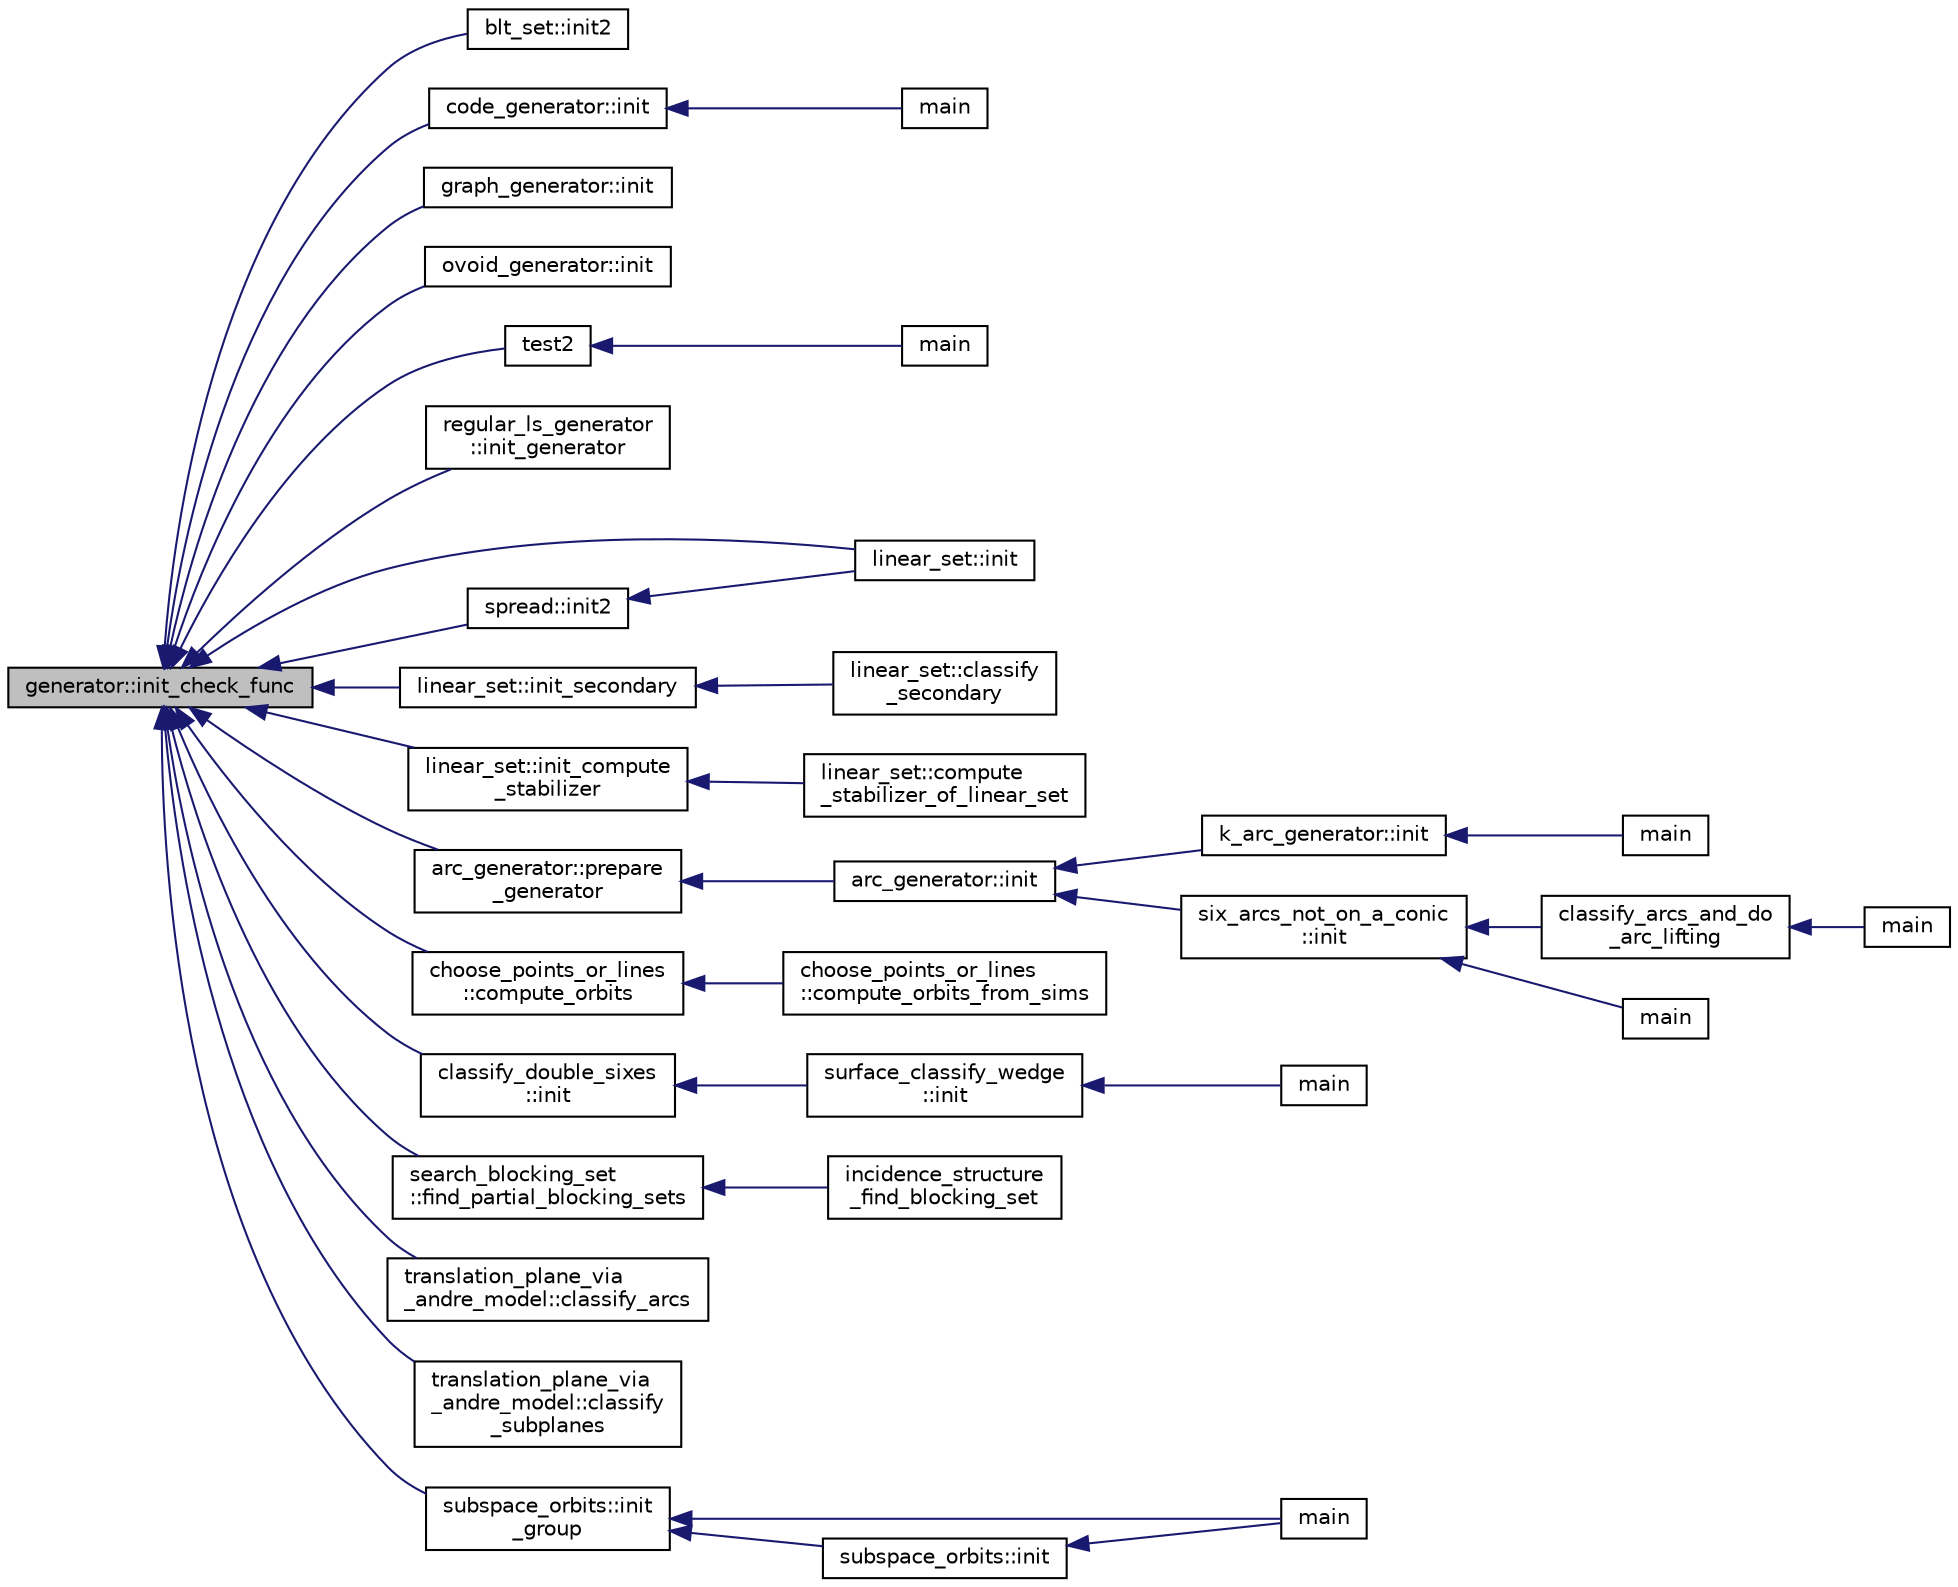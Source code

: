 digraph "generator::init_check_func"
{
  edge [fontname="Helvetica",fontsize="10",labelfontname="Helvetica",labelfontsize="10"];
  node [fontname="Helvetica",fontsize="10",shape=record];
  rankdir="LR";
  Node9888 [label="generator::init_check_func",height=0.2,width=0.4,color="black", fillcolor="grey75", style="filled", fontcolor="black"];
  Node9888 -> Node9889 [dir="back",color="midnightblue",fontsize="10",style="solid",fontname="Helvetica"];
  Node9889 [label="blt_set::init2",height=0.2,width=0.4,color="black", fillcolor="white", style="filled",URL="$d1/d3d/classblt__set.html#a3f1204faeab71c253039beffa3e6ee76"];
  Node9888 -> Node9890 [dir="back",color="midnightblue",fontsize="10",style="solid",fontname="Helvetica"];
  Node9890 [label="code_generator::init",height=0.2,width=0.4,color="black", fillcolor="white", style="filled",URL="$db/d37/classcode__generator.html#acfaa1e8badf6f30255203f499b130af8"];
  Node9890 -> Node9891 [dir="back",color="midnightblue",fontsize="10",style="solid",fontname="Helvetica"];
  Node9891 [label="main",height=0.2,width=0.4,color="black", fillcolor="white", style="filled",URL="$d4/d4f/codes_8_c.html#a217dbf8b442f20279ea00b898af96f52"];
  Node9888 -> Node9892 [dir="back",color="midnightblue",fontsize="10",style="solid",fontname="Helvetica"];
  Node9892 [label="graph_generator::init",height=0.2,width=0.4,color="black", fillcolor="white", style="filled",URL="$d9/d91/classgraph__generator.html#acd2ec07214d869173eb1c9ffb3ec0312"];
  Node9888 -> Node9893 [dir="back",color="midnightblue",fontsize="10",style="solid",fontname="Helvetica"];
  Node9893 [label="ovoid_generator::init",height=0.2,width=0.4,color="black", fillcolor="white", style="filled",URL="$d3/daf/classovoid__generator.html#a44d90a4751554076f432f35089a964c2"];
  Node9888 -> Node9894 [dir="back",color="midnightblue",fontsize="10",style="solid",fontname="Helvetica"];
  Node9894 [label="test2",height=0.2,width=0.4,color="black", fillcolor="white", style="filled",URL="$d9/db0/factor__space_8_c.html#a39d73a812e5fd8f1bc111e948368cb10"];
  Node9894 -> Node9895 [dir="back",color="midnightblue",fontsize="10",style="solid",fontname="Helvetica"];
  Node9895 [label="main",height=0.2,width=0.4,color="black", fillcolor="white", style="filled",URL="$d9/db0/factor__space_8_c.html#a3c04138a5bfe5d72780bb7e82a18e627"];
  Node9888 -> Node9896 [dir="back",color="midnightblue",fontsize="10",style="solid",fontname="Helvetica"];
  Node9896 [label="regular_ls_generator\l::init_generator",height=0.2,width=0.4,color="black", fillcolor="white", style="filled",URL="$d2/dd8/classregular__ls__generator.html#ad2d853778456c12a007b975c38f60ab3"];
  Node9888 -> Node9897 [dir="back",color="midnightblue",fontsize="10",style="solid",fontname="Helvetica"];
  Node9897 [label="linear_set::init",height=0.2,width=0.4,color="black", fillcolor="white", style="filled",URL="$dd/d86/classlinear__set.html#a7ab24e84423749047d5465cb15505475"];
  Node9888 -> Node9898 [dir="back",color="midnightblue",fontsize="10",style="solid",fontname="Helvetica"];
  Node9898 [label="linear_set::init_secondary",height=0.2,width=0.4,color="black", fillcolor="white", style="filled",URL="$dd/d86/classlinear__set.html#a7bf8cd7805559b5762921687a7c1ed97"];
  Node9898 -> Node9899 [dir="back",color="midnightblue",fontsize="10",style="solid",fontname="Helvetica"];
  Node9899 [label="linear_set::classify\l_secondary",height=0.2,width=0.4,color="black", fillcolor="white", style="filled",URL="$dd/d86/classlinear__set.html#a5d7659de855e20e2fa8e41e7aedcb1fc"];
  Node9888 -> Node9900 [dir="back",color="midnightblue",fontsize="10",style="solid",fontname="Helvetica"];
  Node9900 [label="linear_set::init_compute\l_stabilizer",height=0.2,width=0.4,color="black", fillcolor="white", style="filled",URL="$dd/d86/classlinear__set.html#a0cc3eaec1896fdc977b62e94623b055b"];
  Node9900 -> Node9901 [dir="back",color="midnightblue",fontsize="10",style="solid",fontname="Helvetica"];
  Node9901 [label="linear_set::compute\l_stabilizer_of_linear_set",height=0.2,width=0.4,color="black", fillcolor="white", style="filled",URL="$dd/d86/classlinear__set.html#a098a133edfbaae0fd347a69c50bdbee2"];
  Node9888 -> Node9902 [dir="back",color="midnightblue",fontsize="10",style="solid",fontname="Helvetica"];
  Node9902 [label="arc_generator::prepare\l_generator",height=0.2,width=0.4,color="black", fillcolor="white", style="filled",URL="$d4/d21/classarc__generator.html#ae175493a687aa4780d6444d445a46db3"];
  Node9902 -> Node9903 [dir="back",color="midnightblue",fontsize="10",style="solid",fontname="Helvetica"];
  Node9903 [label="arc_generator::init",height=0.2,width=0.4,color="black", fillcolor="white", style="filled",URL="$d4/d21/classarc__generator.html#ae614e18e9c641d67069fa27d48245cde"];
  Node9903 -> Node9904 [dir="back",color="midnightblue",fontsize="10",style="solid",fontname="Helvetica"];
  Node9904 [label="k_arc_generator::init",height=0.2,width=0.4,color="black", fillcolor="white", style="filled",URL="$d6/dd8/classk__arc__generator.html#a6036d9f52ede9f8ca681505626b5361d"];
  Node9904 -> Node9905 [dir="back",color="midnightblue",fontsize="10",style="solid",fontname="Helvetica"];
  Node9905 [label="main",height=0.2,width=0.4,color="black", fillcolor="white", style="filled",URL="$d6/d01/k__arc__generator__main_8_c.html#a217dbf8b442f20279ea00b898af96f52"];
  Node9903 -> Node9906 [dir="back",color="midnightblue",fontsize="10",style="solid",fontname="Helvetica"];
  Node9906 [label="six_arcs_not_on_a_conic\l::init",height=0.2,width=0.4,color="black", fillcolor="white", style="filled",URL="$d8/de6/classsix__arcs__not__on__a__conic.html#a7a4d5cf8a098488729934cfa8a70944a"];
  Node9906 -> Node9907 [dir="back",color="midnightblue",fontsize="10",style="solid",fontname="Helvetica"];
  Node9907 [label="classify_arcs_and_do\l_arc_lifting",height=0.2,width=0.4,color="black", fillcolor="white", style="filled",URL="$d6/dc3/arc__lifting__main_8_c.html#afdd7be16f16b8c71e9a72fe5f6a0b59c"];
  Node9907 -> Node9908 [dir="back",color="midnightblue",fontsize="10",style="solid",fontname="Helvetica"];
  Node9908 [label="main",height=0.2,width=0.4,color="black", fillcolor="white", style="filled",URL="$d6/dc3/arc__lifting__main_8_c.html#a217dbf8b442f20279ea00b898af96f52"];
  Node9906 -> Node9909 [dir="back",color="midnightblue",fontsize="10",style="solid",fontname="Helvetica"];
  Node9909 [label="main",height=0.2,width=0.4,color="black", fillcolor="white", style="filled",URL="$d2/dfa/create__surface__main_8_c.html#a217dbf8b442f20279ea00b898af96f52"];
  Node9888 -> Node9910 [dir="back",color="midnightblue",fontsize="10",style="solid",fontname="Helvetica"];
  Node9910 [label="choose_points_or_lines\l::compute_orbits",height=0.2,width=0.4,color="black", fillcolor="white", style="filled",URL="$d6/d75/classchoose__points__or__lines.html#adc353e2d41dc8a39563322c8cdd85f61"];
  Node9910 -> Node9911 [dir="back",color="midnightblue",fontsize="10",style="solid",fontname="Helvetica"];
  Node9911 [label="choose_points_or_lines\l::compute_orbits_from_sims",height=0.2,width=0.4,color="black", fillcolor="white", style="filled",URL="$d6/d75/classchoose__points__or__lines.html#a4fcac2dadf459d7c75187a00a4bd64aa"];
  Node9888 -> Node9912 [dir="back",color="midnightblue",fontsize="10",style="solid",fontname="Helvetica"];
  Node9912 [label="classify_double_sixes\l::init",height=0.2,width=0.4,color="black", fillcolor="white", style="filled",URL="$dd/d23/classclassify__double__sixes.html#a8c5c41d5124b35379d626480ff225f7b"];
  Node9912 -> Node9913 [dir="back",color="midnightblue",fontsize="10",style="solid",fontname="Helvetica"];
  Node9913 [label="surface_classify_wedge\l::init",height=0.2,width=0.4,color="black", fillcolor="white", style="filled",URL="$d7/d5c/classsurface__classify__wedge.html#a43302106663b307aa8274a5112a7010a"];
  Node9913 -> Node9914 [dir="back",color="midnightblue",fontsize="10",style="solid",fontname="Helvetica"];
  Node9914 [label="main",height=0.2,width=0.4,color="black", fillcolor="white", style="filled",URL="$df/df8/surface__classify_8_c.html#a217dbf8b442f20279ea00b898af96f52"];
  Node9888 -> Node9915 [dir="back",color="midnightblue",fontsize="10",style="solid",fontname="Helvetica"];
  Node9915 [label="search_blocking_set\l::find_partial_blocking_sets",height=0.2,width=0.4,color="black", fillcolor="white", style="filled",URL="$dc/d36/classsearch__blocking__set.html#ad3fdb3d356db75a02c406bc9d4e9e9b6"];
  Node9915 -> Node9916 [dir="back",color="midnightblue",fontsize="10",style="solid",fontname="Helvetica"];
  Node9916 [label="incidence_structure\l_find_blocking_set",height=0.2,width=0.4,color="black", fillcolor="white", style="filled",URL="$df/d74/tl__geometry_8h.html#a8e3d42d0018f8a804b9686b1c4951186"];
  Node9888 -> Node9917 [dir="back",color="midnightblue",fontsize="10",style="solid",fontname="Helvetica"];
  Node9917 [label="spread::init2",height=0.2,width=0.4,color="black", fillcolor="white", style="filled",URL="$da/dc1/classspread.html#a576b6d56cc27680063696e865346cedc"];
  Node9917 -> Node9897 [dir="back",color="midnightblue",fontsize="10",style="solid",fontname="Helvetica"];
  Node9888 -> Node9918 [dir="back",color="midnightblue",fontsize="10",style="solid",fontname="Helvetica"];
  Node9918 [label="translation_plane_via\l_andre_model::classify_arcs",height=0.2,width=0.4,color="black", fillcolor="white", style="filled",URL="$d1/dcc/classtranslation__plane__via__andre__model.html#ac8f002e812a8b152d41e806688601c5e"];
  Node9888 -> Node9919 [dir="back",color="midnightblue",fontsize="10",style="solid",fontname="Helvetica"];
  Node9919 [label="translation_plane_via\l_andre_model::classify\l_subplanes",height=0.2,width=0.4,color="black", fillcolor="white", style="filled",URL="$d1/dcc/classtranslation__plane__via__andre__model.html#a794fefa95f0a7f7b887133375988ee55"];
  Node9888 -> Node9920 [dir="back",color="midnightblue",fontsize="10",style="solid",fontname="Helvetica"];
  Node9920 [label="subspace_orbits::init\l_group",height=0.2,width=0.4,color="black", fillcolor="white", style="filled",URL="$d2/d9f/classsubspace__orbits.html#ad7dfe4f51cd3eea6ccfd5318e23d36c3"];
  Node9920 -> Node9921 [dir="back",color="midnightblue",fontsize="10",style="solid",fontname="Helvetica"];
  Node9921 [label="main",height=0.2,width=0.4,color="black", fillcolor="white", style="filled",URL="$da/dd5/subspace__orbits__main_8_c.html#a217dbf8b442f20279ea00b898af96f52"];
  Node9920 -> Node9922 [dir="back",color="midnightblue",fontsize="10",style="solid",fontname="Helvetica"];
  Node9922 [label="subspace_orbits::init",height=0.2,width=0.4,color="black", fillcolor="white", style="filled",URL="$d2/d9f/classsubspace__orbits.html#ac4bc50572798a6f0bc86fb99b181b66d"];
  Node9922 -> Node9921 [dir="back",color="midnightblue",fontsize="10",style="solid",fontname="Helvetica"];
}
